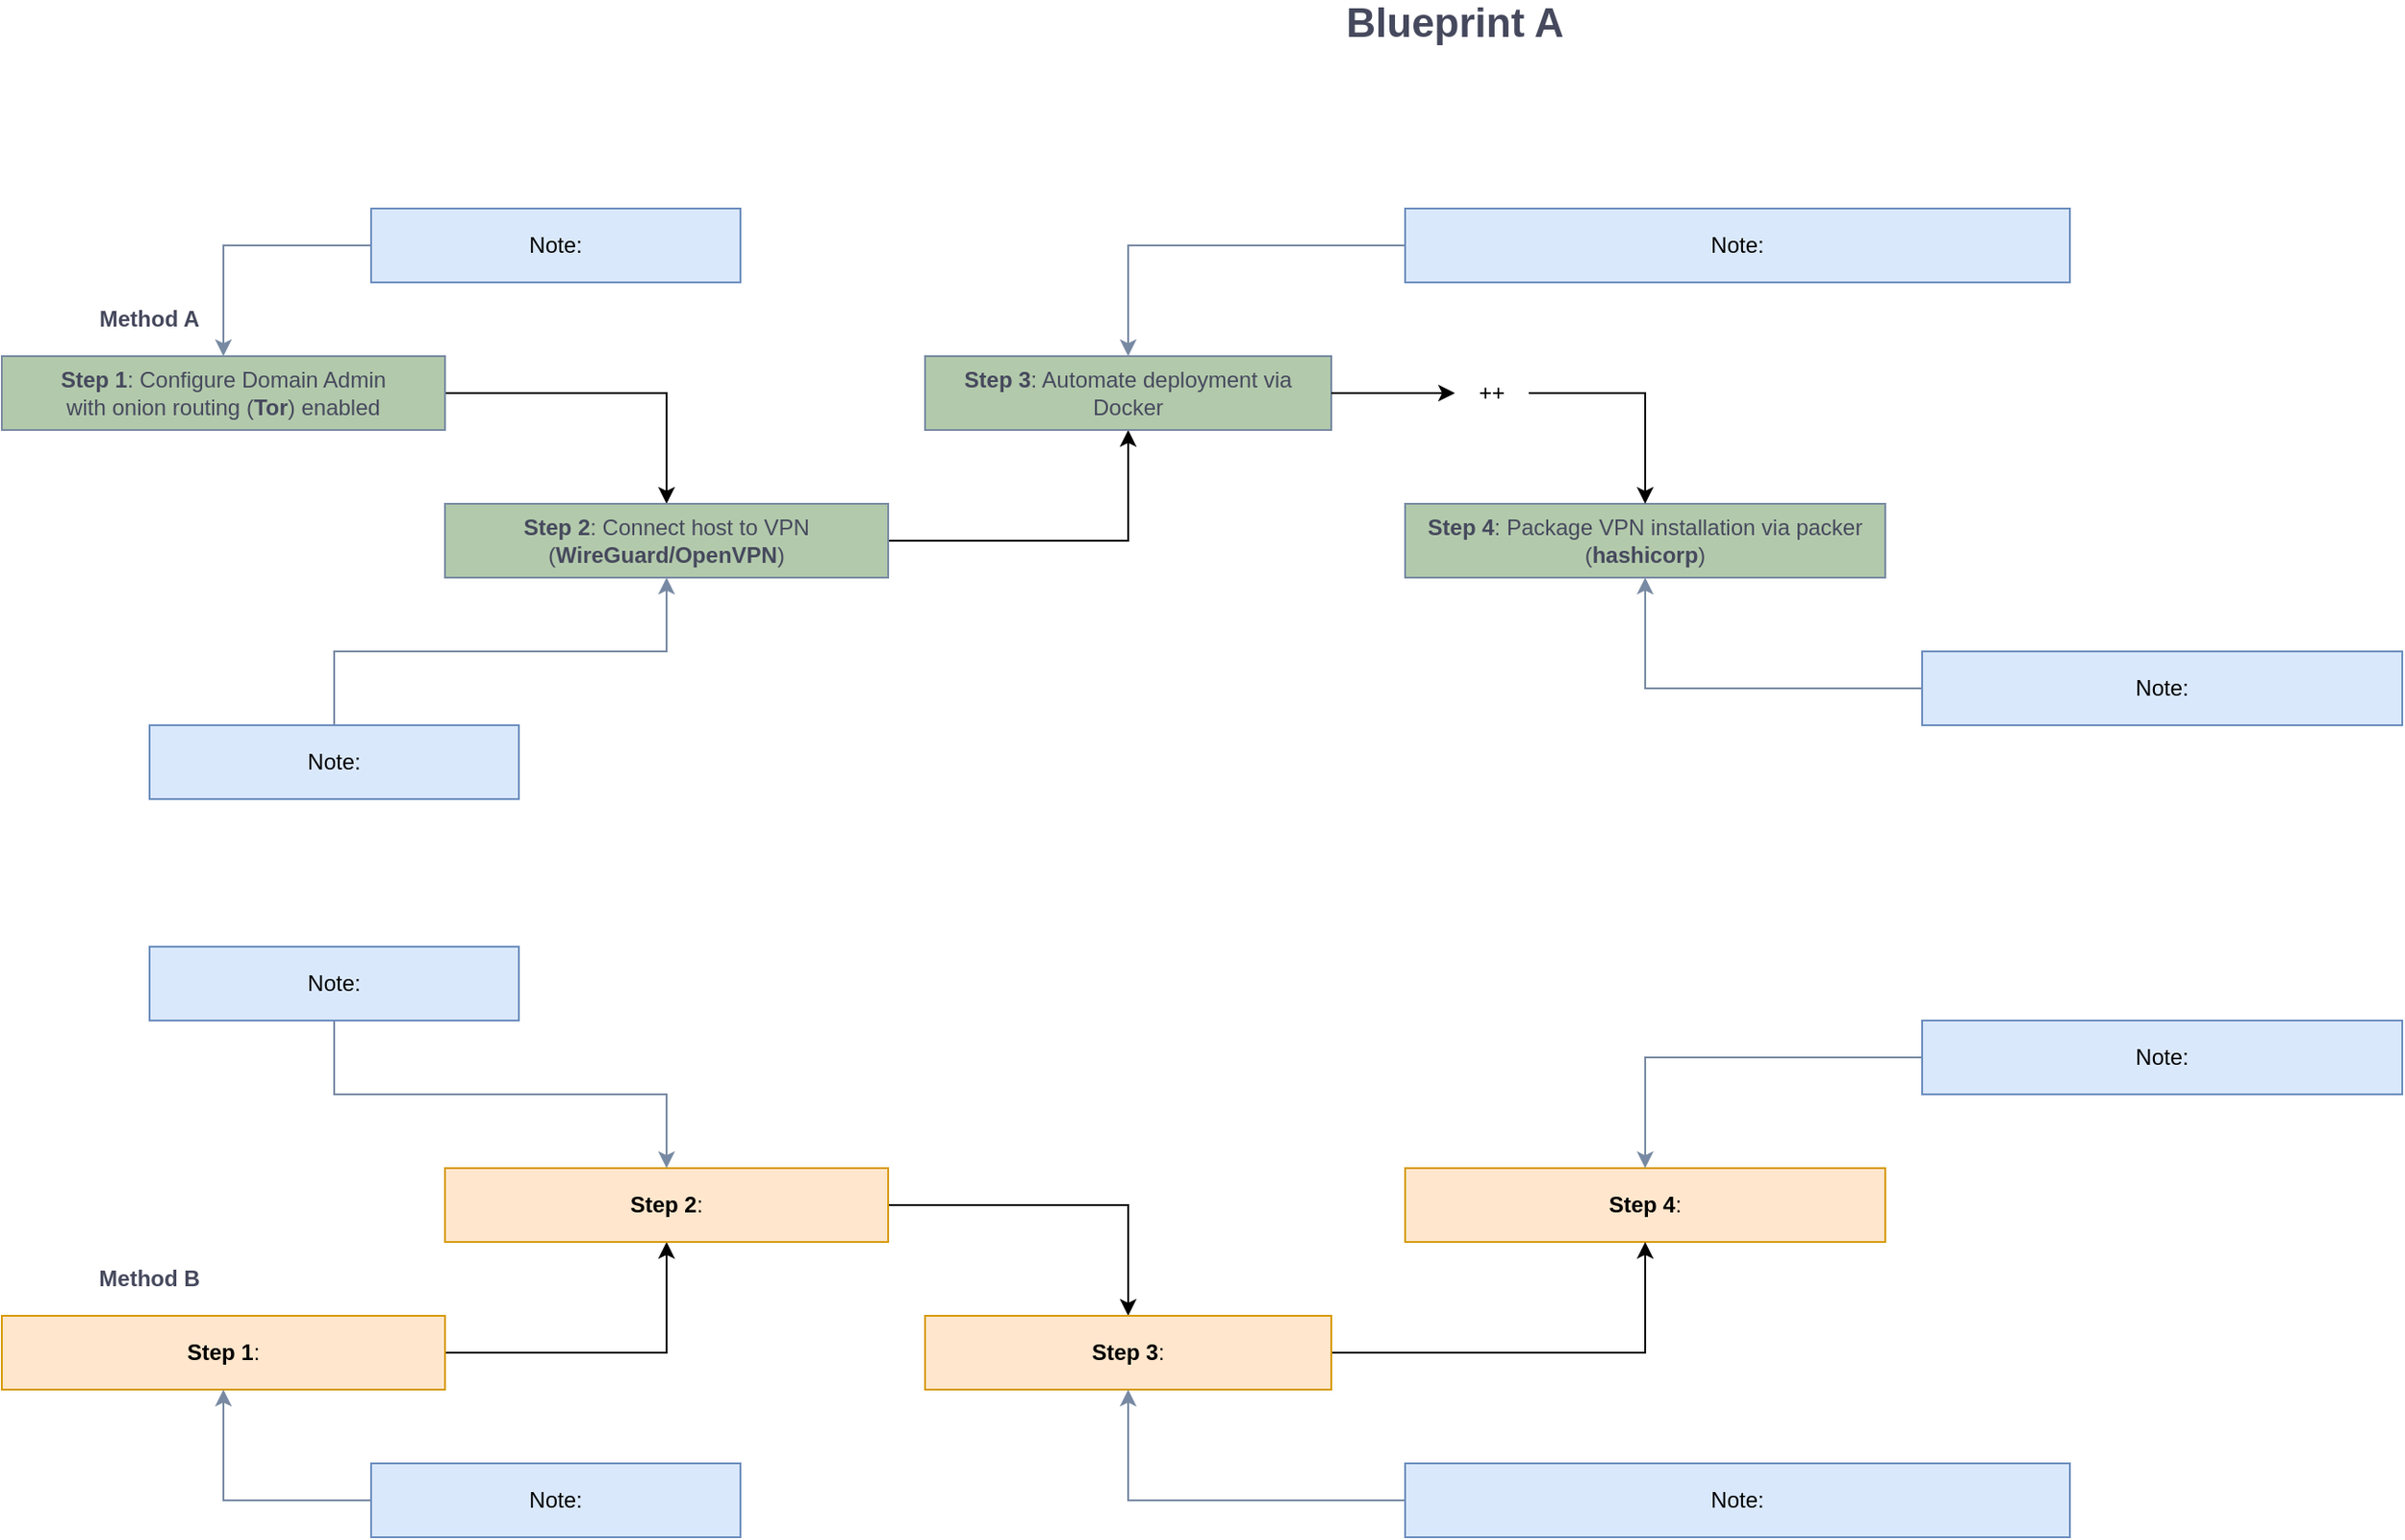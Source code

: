 <mxfile version="14.4.8" type="github">
  <diagram id="C5RBs43oDa-KdzZeNtuy" name="Page-1">
    <mxGraphModel dx="1717" dy="982" grid="1" gridSize="10" guides="1" tooltips="1" connect="1" arrows="1" fold="1" page="1" pageScale="1" pageWidth="1654" pageHeight="1169" math="0" shadow="0">
      <root>
        <mxCell id="WIyWlLk6GJQsqaUBKTNV-0" />
        <mxCell id="WIyWlLk6GJQsqaUBKTNV-1" parent="WIyWlLk6GJQsqaUBKTNV-0" />
        <mxCell id="1dI4HZFnmqrguRHLOIFw-21" style="edgeStyle=orthogonalEdgeStyle;rounded=0;sketch=0;orthogonalLoop=1;jettySize=auto;html=1;exitX=1;exitY=0.5;exitDx=0;exitDy=0;endArrow=classic;endFill=1;endSize=6;fontSize=12;fontColor=#46495D;" parent="WIyWlLk6GJQsqaUBKTNV-1" source="WIyWlLk6GJQsqaUBKTNV-3" target="1dI4HZFnmqrguRHLOIFw-9" edge="1">
          <mxGeometry relative="1" as="geometry" />
        </mxCell>
        <mxCell id="WIyWlLk6GJQsqaUBKTNV-3" value="&lt;div&gt;&lt;b&gt;Step 1&lt;/b&gt;: Configure Domain Admin&lt;/div&gt;&lt;div&gt;with onion routing (&lt;b&gt;Tor&lt;/b&gt;) enabled&lt;/div&gt;" style="whiteSpace=wrap;html=1;fontSize=12;glass=0;strokeWidth=1;shadow=0;fillColor=#B2C9AB;strokeColor=#788AA3;fontColor=#46495D;" parent="WIyWlLk6GJQsqaUBKTNV-1" vertex="1">
          <mxGeometry x="40" y="240" width="240" height="40" as="geometry" />
        </mxCell>
        <mxCell id="WIyWlLk6GJQsqaUBKTNV-11" value="&lt;b&gt;Step 4&lt;/b&gt;: Package VPN installation via packer (&lt;b&gt;hashicorp&lt;/b&gt;)" style="whiteSpace=wrap;html=1;fontSize=12;glass=0;strokeWidth=1;shadow=0;fillColor=#B2C9AB;strokeColor=#788AA3;fontColor=#46495D;" parent="WIyWlLk6GJQsqaUBKTNV-1" vertex="1">
          <mxGeometry x="800" y="320" width="260" height="40" as="geometry" />
        </mxCell>
        <mxCell id="1dI4HZFnmqrguRHLOIFw-1" value="Blueprint A" style="text;html=1;strokeColor=none;fillColor=none;align=center;verticalAlign=middle;whiteSpace=wrap;rounded=0;sketch=0;fontColor=#46495D;fontStyle=1;fontSize=22;" parent="WIyWlLk6GJQsqaUBKTNV-1" vertex="1">
          <mxGeometry x="587" y="50" width="480" height="20" as="geometry" />
        </mxCell>
        <mxCell id="1dI4HZFnmqrguRHLOIFw-22" style="edgeStyle=orthogonalEdgeStyle;rounded=0;sketch=0;orthogonalLoop=1;jettySize=auto;html=1;exitX=1;exitY=0.5;exitDx=0;exitDy=0;endArrow=classic;endFill=1;endSize=6;fontSize=12;fontColor=#46495D;" parent="WIyWlLk6GJQsqaUBKTNV-1" source="1dI4HZFnmqrguRHLOIFw-9" target="1dI4HZFnmqrguRHLOIFw-18" edge="1">
          <mxGeometry relative="1" as="geometry" />
        </mxCell>
        <mxCell id="1dI4HZFnmqrguRHLOIFw-9" value="&lt;b&gt;Step 2&lt;/b&gt;: Connect host to VPN (&lt;b&gt;WireGuard/OpenVPN&lt;/b&gt;)" style="rounded=0;whiteSpace=wrap;html=1;sketch=0;strokeColor=#788AA3;fillColor=#B2C9AB;fontSize=12;fontColor=#46495D;" parent="WIyWlLk6GJQsqaUBKTNV-1" vertex="1">
          <mxGeometry x="280" y="320" width="240" height="40" as="geometry" />
        </mxCell>
        <mxCell id="1dI4HZFnmqrguRHLOIFw-23" style="edgeStyle=orthogonalEdgeStyle;rounded=0;sketch=0;orthogonalLoop=1;jettySize=auto;html=1;exitX=1;exitY=0.5;exitDx=0;exitDy=0;endArrow=classic;endFill=1;endSize=6;fontSize=12;fontColor=#46495D;" parent="WIyWlLk6GJQsqaUBKTNV-1" source="M6YYphjlALdGDyQYb4H6-11" target="WIyWlLk6GJQsqaUBKTNV-11" edge="1">
          <mxGeometry relative="1" as="geometry" />
        </mxCell>
        <mxCell id="1dI4HZFnmqrguRHLOIFw-18" value="&lt;font face=&quot;Helvetica&quot;&gt;&lt;b&gt;Step 3&lt;/b&gt;: Automate deployment via Docker&lt;/font&gt;" style="rounded=0;whiteSpace=wrap;html=1;sketch=0;strokeColor=#788AA3;fillColor=#B2C9AB;fontSize=12;fontColor=#46495D;" parent="WIyWlLk6GJQsqaUBKTNV-1" vertex="1">
          <mxGeometry x="540" y="240" width="220" height="40" as="geometry" />
        </mxCell>
        <mxCell id="1dI4HZFnmqrguRHLOIFw-41" value="&lt;b&gt;Method A &lt;/b&gt;" style="text;html=1;strokeColor=none;fillColor=none;align=center;verticalAlign=middle;whiteSpace=wrap;rounded=0;sketch=0;fontColor=#46495D;" parent="WIyWlLk6GJQsqaUBKTNV-1" vertex="1">
          <mxGeometry x="80" y="210" width="80" height="20" as="geometry" />
        </mxCell>
        <mxCell id="M6YYphjlALdGDyQYb4H6-1" style="edgeStyle=orthogonalEdgeStyle;rounded=0;orthogonalLoop=1;jettySize=auto;html=1;exitX=0;exitY=0.5;exitDx=0;exitDy=0;strokeColor=#788aa3;" parent="WIyWlLk6GJQsqaUBKTNV-1" source="1dI4HZFnmqrguRHLOIFw-45" target="WIyWlLk6GJQsqaUBKTNV-3" edge="1">
          <mxGeometry relative="1" as="geometry" />
        </mxCell>
        <mxCell id="1dI4HZFnmqrguRHLOIFw-45" value="Note:" style="whiteSpace=wrap;html=1;fontSize=12;glass=0;strokeWidth=1;shadow=0;fillColor=#dae8fc;strokeColor=#6c8ebf;" parent="WIyWlLk6GJQsqaUBKTNV-1" vertex="1">
          <mxGeometry x="240" y="160" width="200" height="40" as="geometry" />
        </mxCell>
        <mxCell id="1dI4HZFnmqrguRHLOIFw-48" style="edgeStyle=orthogonalEdgeStyle;rounded=0;sketch=0;orthogonalLoop=1;jettySize=auto;html=1;strokeColor=#788AA3;fillColor=#B2C9AB;fontColor=#46495D;" parent="WIyWlLk6GJQsqaUBKTNV-1" source="1dI4HZFnmqrguRHLOIFw-47" target="1dI4HZFnmqrguRHLOIFw-9" edge="1">
          <mxGeometry relative="1" as="geometry" />
        </mxCell>
        <mxCell id="1dI4HZFnmqrguRHLOIFw-47" value="Note:" style="rounded=0;whiteSpace=wrap;html=1;sketch=0;strokeColor=#6c8ebf;fillColor=#dae8fc;fontSize=12;" parent="WIyWlLk6GJQsqaUBKTNV-1" vertex="1">
          <mxGeometry x="120" y="440" width="200" height="40" as="geometry" />
        </mxCell>
        <mxCell id="1dI4HZFnmqrguRHLOIFw-50" style="edgeStyle=orthogonalEdgeStyle;rounded=0;sketch=0;orthogonalLoop=1;jettySize=auto;html=1;fillColor=#B2C9AB;fontColor=#46495D;strokeColor=#788AA3;" parent="WIyWlLk6GJQsqaUBKTNV-1" source="1dI4HZFnmqrguRHLOIFw-49" target="1dI4HZFnmqrguRHLOIFw-18" edge="1">
          <mxGeometry relative="1" as="geometry" />
        </mxCell>
        <mxCell id="1dI4HZFnmqrguRHLOIFw-49" value="Note:" style="rounded=0;whiteSpace=wrap;html=1;sketch=0;strokeColor=#6c8ebf;fillColor=#dae8fc;fontSize=12;" parent="WIyWlLk6GJQsqaUBKTNV-1" vertex="1">
          <mxGeometry x="800" y="160" width="360" height="40" as="geometry" />
        </mxCell>
        <mxCell id="1dI4HZFnmqrguRHLOIFw-52" style="edgeStyle=orthogonalEdgeStyle;rounded=0;sketch=0;orthogonalLoop=1;jettySize=auto;html=1;strokeColor=#788AA3;fillColor=#B2C9AB;fontColor=#46495D;" parent="WIyWlLk6GJQsqaUBKTNV-1" source="1dI4HZFnmqrguRHLOIFw-51" target="WIyWlLk6GJQsqaUBKTNV-11" edge="1">
          <mxGeometry relative="1" as="geometry" />
        </mxCell>
        <mxCell id="1dI4HZFnmqrguRHLOIFw-51" value="Note:" style="whiteSpace=wrap;html=1;fontSize=12;glass=0;strokeWidth=1;shadow=0;fillColor=#dae8fc;strokeColor=#6c8ebf;" parent="WIyWlLk6GJQsqaUBKTNV-1" vertex="1">
          <mxGeometry x="1080" y="400" width="260" height="40" as="geometry" />
        </mxCell>
        <mxCell id="M6YYphjlALdGDyQYb4H6-0" style="edgeStyle=orthogonalEdgeStyle;rounded=0;orthogonalLoop=1;jettySize=auto;html=1;exitX=1;exitY=0.5;exitDx=0;exitDy=0;" parent="WIyWlLk6GJQsqaUBKTNV-1" source="1dI4HZFnmqrguRHLOIFw-55" target="1dI4HZFnmqrguRHLOIFw-58" edge="1">
          <mxGeometry relative="1" as="geometry" />
        </mxCell>
        <mxCell id="1dI4HZFnmqrguRHLOIFw-55" value="&lt;b&gt;Step 1&lt;/b&gt;:" style="whiteSpace=wrap;html=1;fontSize=12;glass=0;strokeWidth=1;shadow=0;fillColor=#ffe6cc;strokeColor=#d79b00;" parent="WIyWlLk6GJQsqaUBKTNV-1" vertex="1">
          <mxGeometry x="40" y="760" width="240" height="40" as="geometry" />
        </mxCell>
        <mxCell id="1dI4HZFnmqrguRHLOIFw-56" value="&lt;b&gt;Step 4&lt;/b&gt;:" style="whiteSpace=wrap;html=1;fontSize=12;glass=0;strokeWidth=1;shadow=0;fillColor=#ffe6cc;strokeColor=#d79b00;" parent="WIyWlLk6GJQsqaUBKTNV-1" vertex="1">
          <mxGeometry x="800" y="680" width="260" height="40" as="geometry" />
        </mxCell>
        <mxCell id="1dI4HZFnmqrguRHLOIFw-57" style="edgeStyle=orthogonalEdgeStyle;rounded=0;sketch=0;orthogonalLoop=1;jettySize=auto;html=1;exitX=1;exitY=0.5;exitDx=0;exitDy=0;endArrow=classic;endFill=1;endSize=6;fontSize=12;fontColor=#46495D;" parent="WIyWlLk6GJQsqaUBKTNV-1" source="1dI4HZFnmqrguRHLOIFw-58" target="1dI4HZFnmqrguRHLOIFw-60" edge="1">
          <mxGeometry relative="1" as="geometry" />
        </mxCell>
        <mxCell id="1dI4HZFnmqrguRHLOIFw-58" value="&lt;b&gt;Step 2&lt;/b&gt;:" style="rounded=0;whiteSpace=wrap;html=1;sketch=0;strokeColor=#d79b00;fillColor=#ffe6cc;fontSize=12;" parent="WIyWlLk6GJQsqaUBKTNV-1" vertex="1">
          <mxGeometry x="280" y="680" width="240" height="40" as="geometry" />
        </mxCell>
        <mxCell id="M6YYphjlALdGDyQYb4H6-3" style="edgeStyle=orthogonalEdgeStyle;rounded=0;orthogonalLoop=1;jettySize=auto;html=1;exitX=1;exitY=0.5;exitDx=0;exitDy=0;entryX=0.5;entryY=1;entryDx=0;entryDy=0;" parent="WIyWlLk6GJQsqaUBKTNV-1" source="1dI4HZFnmqrguRHLOIFw-60" target="1dI4HZFnmqrguRHLOIFw-56" edge="1">
          <mxGeometry relative="1" as="geometry" />
        </mxCell>
        <mxCell id="1dI4HZFnmqrguRHLOIFw-60" value="&lt;b&gt;Step 3&lt;/b&gt;:" style="rounded=0;whiteSpace=wrap;html=1;sketch=0;strokeColor=#d79b00;fillColor=#ffe6cc;fontSize=12;" parent="WIyWlLk6GJQsqaUBKTNV-1" vertex="1">
          <mxGeometry x="540" y="760" width="220" height="40" as="geometry" />
        </mxCell>
        <mxCell id="1dI4HZFnmqrguRHLOIFw-61" value="&lt;b&gt;Method B &lt;/b&gt;" style="text;html=1;strokeColor=none;fillColor=none;align=center;verticalAlign=middle;whiteSpace=wrap;rounded=0;sketch=0;fontColor=#46495D;" parent="WIyWlLk6GJQsqaUBKTNV-1" vertex="1">
          <mxGeometry x="80" y="730" width="80" height="20" as="geometry" />
        </mxCell>
        <mxCell id="M6YYphjlALdGDyQYb4H6-8" style="edgeStyle=orthogonalEdgeStyle;rounded=0;orthogonalLoop=1;jettySize=auto;html=1;exitX=0.5;exitY=1;exitDx=0;exitDy=0;entryX=0.5;entryY=0;entryDx=0;entryDy=0;strokeColor=#788AA3;" parent="WIyWlLk6GJQsqaUBKTNV-1" source="1dI4HZFnmqrguRHLOIFw-62" target="1dI4HZFnmqrguRHLOIFw-58" edge="1">
          <mxGeometry relative="1" as="geometry" />
        </mxCell>
        <mxCell id="1dI4HZFnmqrguRHLOIFw-62" value="Note:" style="whiteSpace=wrap;html=1;fontSize=12;glass=0;strokeWidth=1;shadow=0;fillColor=#dae8fc;strokeColor=#6c8ebf;" parent="WIyWlLk6GJQsqaUBKTNV-1" vertex="1">
          <mxGeometry x="120" y="560" width="200" height="40" as="geometry" />
        </mxCell>
        <mxCell id="M6YYphjlALdGDyQYb4H6-7" style="edgeStyle=orthogonalEdgeStyle;rounded=0;orthogonalLoop=1;jettySize=auto;html=1;exitX=0;exitY=0.5;exitDx=0;exitDy=0;strokeColor=#788AA3;" parent="WIyWlLk6GJQsqaUBKTNV-1" source="1dI4HZFnmqrguRHLOIFw-64" target="1dI4HZFnmqrguRHLOIFw-55" edge="1">
          <mxGeometry relative="1" as="geometry" />
        </mxCell>
        <mxCell id="1dI4HZFnmqrguRHLOIFw-64" value="Note:" style="rounded=0;whiteSpace=wrap;html=1;sketch=0;strokeColor=#6c8ebf;fillColor=#dae8fc;fontSize=12;" parent="WIyWlLk6GJQsqaUBKTNV-1" vertex="1">
          <mxGeometry x="240" y="840" width="200" height="40" as="geometry" />
        </mxCell>
        <mxCell id="M6YYphjlALdGDyQYb4H6-9" style="edgeStyle=orthogonalEdgeStyle;rounded=0;orthogonalLoop=1;jettySize=auto;html=1;exitX=0;exitY=0.5;exitDx=0;exitDy=0;entryX=0.5;entryY=1;entryDx=0;entryDy=0;strokeColor=#788AA3;" parent="WIyWlLk6GJQsqaUBKTNV-1" source="1dI4HZFnmqrguRHLOIFw-66" target="1dI4HZFnmqrguRHLOIFw-60" edge="1">
          <mxGeometry relative="1" as="geometry" />
        </mxCell>
        <mxCell id="1dI4HZFnmqrguRHLOIFw-66" value="Note:" style="rounded=0;whiteSpace=wrap;html=1;sketch=0;strokeColor=#6c8ebf;fillColor=#dae8fc;fontSize=12;" parent="WIyWlLk6GJQsqaUBKTNV-1" vertex="1">
          <mxGeometry x="800" y="840" width="360" height="40" as="geometry" />
        </mxCell>
        <mxCell id="M6YYphjlALdGDyQYb4H6-10" style="edgeStyle=orthogonalEdgeStyle;rounded=0;orthogonalLoop=1;jettySize=auto;html=1;entryX=0.5;entryY=0;entryDx=0;entryDy=0;strokeColor=#788AA3;" parent="WIyWlLk6GJQsqaUBKTNV-1" source="1dI4HZFnmqrguRHLOIFw-68" target="1dI4HZFnmqrguRHLOIFw-56" edge="1">
          <mxGeometry relative="1" as="geometry" />
        </mxCell>
        <mxCell id="1dI4HZFnmqrguRHLOIFw-68" value="Note:" style="whiteSpace=wrap;html=1;fontSize=12;glass=0;strokeWidth=1;shadow=0;fillColor=#dae8fc;strokeColor=#6c8ebf;" parent="WIyWlLk6GJQsqaUBKTNV-1" vertex="1">
          <mxGeometry x="1080" y="600" width="260" height="40" as="geometry" />
        </mxCell>
        <mxCell id="M6YYphjlALdGDyQYb4H6-11" value="++" style="text;html=1;strokeColor=none;fillColor=none;align=center;verticalAlign=middle;whiteSpace=wrap;rounded=0;" parent="WIyWlLk6GJQsqaUBKTNV-1" vertex="1">
          <mxGeometry x="827" y="250" width="40" height="20" as="geometry" />
        </mxCell>
        <mxCell id="M6YYphjlALdGDyQYb4H6-15" style="edgeStyle=orthogonalEdgeStyle;rounded=0;sketch=0;orthogonalLoop=1;jettySize=auto;html=1;exitX=1;exitY=0.5;exitDx=0;exitDy=0;endArrow=classic;endFill=1;endSize=6;fontSize=12;fontColor=#46495D;" parent="WIyWlLk6GJQsqaUBKTNV-1" source="1dI4HZFnmqrguRHLOIFw-18" target="M6YYphjlALdGDyQYb4H6-11" edge="1">
          <mxGeometry relative="1" as="geometry">
            <mxPoint x="760" y="260" as="sourcePoint" />
            <mxPoint x="930" y="320" as="targetPoint" />
          </mxGeometry>
        </mxCell>
      </root>
    </mxGraphModel>
  </diagram>
</mxfile>
